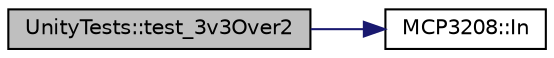digraph "UnityTests::test_3v3Over2"
{
  edge [fontname="Helvetica",fontsize="10",labelfontname="Helvetica",labelfontsize="10"];
  node [fontname="Helvetica",fontsize="10",shape=record];
  rankdir="LR";
  Node1 [label="UnityTests::test_3v3Over2",height=0.2,width=0.4,color="black", fillcolor="grey75", style="filled" fontcolor="black"];
  Node1 -> Node2 [color="midnightblue",fontsize="10",style="solid",fontname="Helvetica"];
  Node2 [label="MCP3208::In",height=0.2,width=0.4,color="black", fillcolor="white", style="filled",URL="$classMCP3208.html#a37a6e561d33f834f6d14c7c99b1b72b8",tooltip="Read a channel input."];
}
